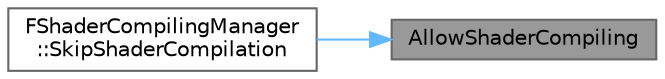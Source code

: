digraph "AllowShaderCompiling"
{
 // INTERACTIVE_SVG=YES
 // LATEX_PDF_SIZE
  bgcolor="transparent";
  edge [fontname=Helvetica,fontsize=10,labelfontname=Helvetica,labelfontsize=10];
  node [fontname=Helvetica,fontsize=10,shape=box,height=0.2,width=0.4];
  rankdir="RL";
  Node1 [id="Node000001",label="AllowShaderCompiling",height=0.2,width=0.4,color="gray40", fillcolor="grey60", style="filled", fontcolor="black",tooltip="Returns true is shader compiling is allowed."];
  Node1 -> Node2 [id="edge1_Node000001_Node000002",dir="back",color="steelblue1",style="solid",tooltip=" "];
  Node2 [id="Node000002",label="FShaderCompilingManager\l::SkipShaderCompilation",height=0.2,width=0.4,color="grey40", fillcolor="white", style="filled",URL="$d7/d06/classFShaderCompilingManager.html#a773f007b146439717376910973d62a2c",tooltip=" "];
}
